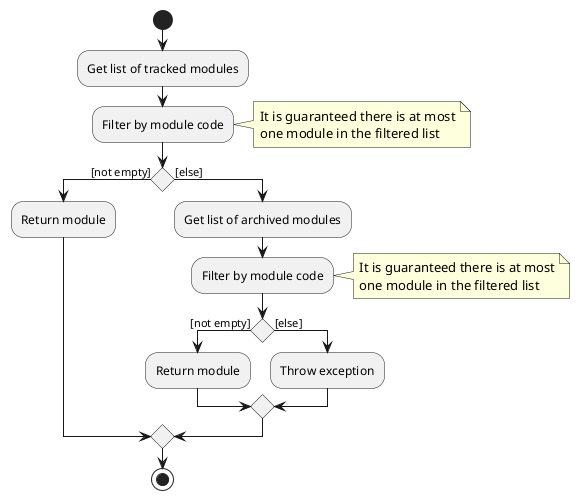 @startuml
start

:Get list of tracked modules;

:Filter by module code;
note right
It is guaranteed there is at most
one module in the filtered list
end note

if () then ([not empty])
    :Return module;

else([else])
    :Get list of archived modules;
    :Filter by module code;
    note right
    It is guaranteed there is at most
    one module in the filtered list
    end note

    if () then ([not empty])
        :Return module;
    else([else])
        :Throw exception;
    endif
endif

stop

@enduml
